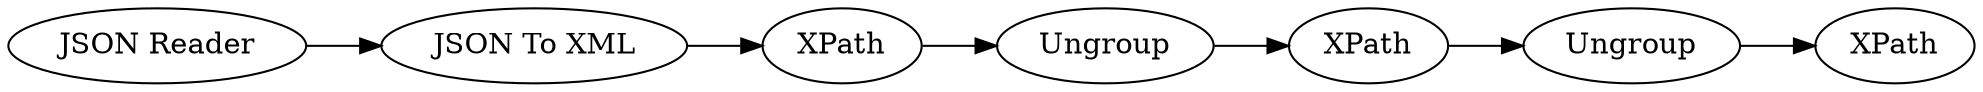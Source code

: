digraph {
	24 -> 26
	23 -> 24
	26 -> 27
	21 -> 22
	11 -> 21
	22 -> 23
	24 [label=XPath]
	27 [label=XPath]
	22 [label=XPath]
	11 [label="JSON Reader"]
	21 [label="JSON To XML"]
	23 [label=Ungroup]
	26 [label=Ungroup]
	rankdir=LR
}
